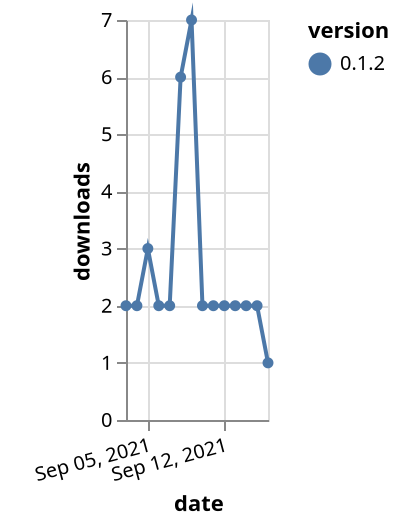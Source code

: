 {"$schema": "https://vega.github.io/schema/vega-lite/v5.json", "description": "A simple bar chart with embedded data.", "data": {"values": [{"date": "2021-09-03", "total": 5110, "delta": 2, "version": "0.1.2"}, {"date": "2021-09-04", "total": 5112, "delta": 2, "version": "0.1.2"}, {"date": "2021-09-05", "total": 5115, "delta": 3, "version": "0.1.2"}, {"date": "2021-09-06", "total": 5117, "delta": 2, "version": "0.1.2"}, {"date": "2021-09-07", "total": 5119, "delta": 2, "version": "0.1.2"}, {"date": "2021-09-08", "total": 5125, "delta": 6, "version": "0.1.2"}, {"date": "2021-09-09", "total": 5132, "delta": 7, "version": "0.1.2"}, {"date": "2021-09-10", "total": 5134, "delta": 2, "version": "0.1.2"}, {"date": "2021-09-11", "total": 5136, "delta": 2, "version": "0.1.2"}, {"date": "2021-09-12", "total": 5138, "delta": 2, "version": "0.1.2"}, {"date": "2021-09-13", "total": 5140, "delta": 2, "version": "0.1.2"}, {"date": "2021-09-14", "total": 5142, "delta": 2, "version": "0.1.2"}, {"date": "2021-09-15", "total": 5144, "delta": 2, "version": "0.1.2"}, {"date": "2021-09-16", "total": 5145, "delta": 1, "version": "0.1.2"}]}, "width": "container", "mark": {"type": "line", "point": {"filled": true}}, "encoding": {"x": {"field": "date", "type": "temporal", "timeUnit": "yearmonthdate", "title": "date", "axis": {"labelAngle": -15}}, "y": {"field": "delta", "type": "quantitative", "title": "downloads"}, "color": {"field": "version", "type": "nominal"}, "tooltip": {"field": "delta"}}}